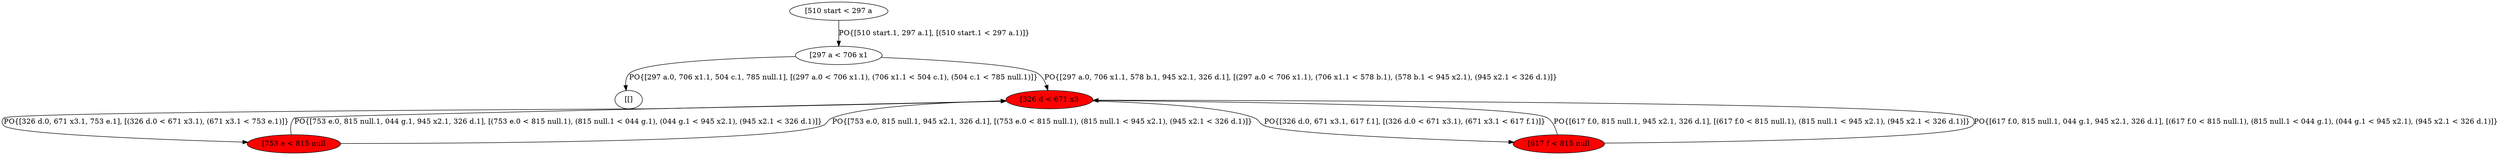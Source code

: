 digraph G {
rankdir="TD";
compound="true";
"eea90cc43-69b7-4b7d-80ba-46c4615c0b1a" [label="[[]", id="eea90cc43-69b7-4b7d-80ba-46c4615c0b1a"];
"e073058a3-4969-486f-afa2-e977bd3019a9" [label="[510 start < 297 a", id="e073058a3-4969-486f-afa2-e977bd3019a9"];
"ea721ee63-8cb0-4b5a-8cd5-4f06204dbb17" [label="[753 e < 815 null", id="ea721ee63-8cb0-4b5a-8cd5-4f06204dbb17",fillcolor="red",style="filled"];
"e7dc8e73b-34c6-4c7c-96b5-21e7ef6ed73a" [label="[297 a < 706 x1", id="e7dc8e73b-34c6-4c7c-96b5-21e7ef6ed73a"];
"ec22e2ef7-3fab-4158-bef4-d17c28c95271" [label="[617 f < 815 null", id="ec22e2ef7-3fab-4158-bef4-d17c28c95271",fillcolor="red",style="filled"];
"eaf533f4c-4a81-4fdc-b7ad-eab3ba62b578" [label="[326 d < 671 x3", id="eaf533f4c-4a81-4fdc-b7ad-eab3ba62b578",fillcolor="red",style="filled"];
"e073058a3-4969-486f-afa2-e977bd3019a9" -> "e7dc8e73b-34c6-4c7c-96b5-21e7ef6ed73a" [label="PO{[510 start.1, 297 a.1], [(510 start.1 < 297 a.1)]}" id="e03e9fa47-933f-4bc8-8154-3f7305884a66"];
"ea721ee63-8cb0-4b5a-8cd5-4f06204dbb17" -> "eaf533f4c-4a81-4fdc-b7ad-eab3ba62b578" [label="PO{[753 e.0, 815 null.1, 044 g.1, 945 x2.1, 326 d.1], [(753 e.0 < 815 null.1), (815 null.1 < 044 g.1), (044 g.1 < 945 x2.1), (945 x2.1 < 326 d.1)]}" id="e509185f7-4bcc-4304-ae55-dbb5f6851ac0"];
"ea721ee63-8cb0-4b5a-8cd5-4f06204dbb17" -> "eaf533f4c-4a81-4fdc-b7ad-eab3ba62b578" [label="PO{[753 e.0, 815 null.1, 945 x2.1, 326 d.1], [(753 e.0 < 815 null.1), (815 null.1 < 945 x2.1), (945 x2.1 < 326 d.1)]}" id="e3dda6297-3065-4c35-adde-eada128bc71c"];
"e7dc8e73b-34c6-4c7c-96b5-21e7ef6ed73a" -> "eaf533f4c-4a81-4fdc-b7ad-eab3ba62b578" [label="PO{[297 a.0, 706 x1.1, 578 b.1, 945 x2.1, 326 d.1], [(297 a.0 < 706 x1.1), (706 x1.1 < 578 b.1), (578 b.1 < 945 x2.1), (945 x2.1 < 326 d.1)]}" id="e892ffa1b-ec62-4542-ba05-0d74d6597f94"];
"e7dc8e73b-34c6-4c7c-96b5-21e7ef6ed73a" -> "eea90cc43-69b7-4b7d-80ba-46c4615c0b1a" [label="PO{[297 a.0, 706 x1.1, 504 c.1, 785 null.1], [(297 a.0 < 706 x1.1), (706 x1.1 < 504 c.1), (504 c.1 < 785 null.1)]}" id="e0d65e89c-f87a-4f49-9162-e3e1e0e4d063"];
"ec22e2ef7-3fab-4158-bef4-d17c28c95271" -> "eaf533f4c-4a81-4fdc-b7ad-eab3ba62b578" [label="PO{[617 f.0, 815 null.1, 945 x2.1, 326 d.1], [(617 f.0 < 815 null.1), (815 null.1 < 945 x2.1), (945 x2.1 < 326 d.1)]}" id="e8d69f3d8-2d77-4ac3-8525-0cbfd1e7839c"];
"ec22e2ef7-3fab-4158-bef4-d17c28c95271" -> "eaf533f4c-4a81-4fdc-b7ad-eab3ba62b578" [label="PO{[617 f.0, 815 null.1, 044 g.1, 945 x2.1, 326 d.1], [(617 f.0 < 815 null.1), (815 null.1 < 044 g.1), (044 g.1 < 945 x2.1), (945 x2.1 < 326 d.1)]}" id="ebc56e3bb-18ff-44de-87ee-969ba481c125"];
"eaf533f4c-4a81-4fdc-b7ad-eab3ba62b578" -> "ea721ee63-8cb0-4b5a-8cd5-4f06204dbb17" [label="PO{[326 d.0, 671 x3.1, 753 e.1], [(326 d.0 < 671 x3.1), (671 x3.1 < 753 e.1)]}" id="e40ba1940-2972-4fce-8009-16dab9bbf5a0"];
"eaf533f4c-4a81-4fdc-b7ad-eab3ba62b578" -> "ec22e2ef7-3fab-4158-bef4-d17c28c95271" [label="PO{[326 d.0, 671 x3.1, 617 f.1], [(326 d.0 < 671 x3.1), (671 x3.1 < 617 f.1)]}" id="ef43f4171-3a50-4ab3-8690-bfb6570c74cc"];
}